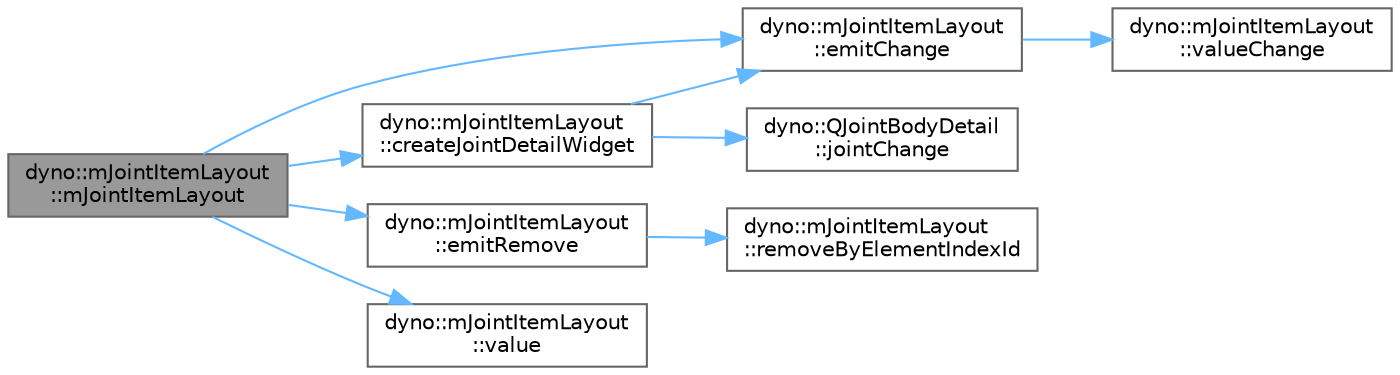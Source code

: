 digraph "dyno::mJointItemLayout::mJointItemLayout"
{
 // LATEX_PDF_SIZE
  bgcolor="transparent";
  edge [fontname=Helvetica,fontsize=10,labelfontname=Helvetica,labelfontsize=10];
  node [fontname=Helvetica,fontsize=10,shape=box,height=0.2,width=0.4];
  rankdir="LR";
  Node1 [id="Node000001",label="dyno::mJointItemLayout\l::mJointItemLayout",height=0.2,width=0.4,color="gray40", fillcolor="grey60", style="filled", fontcolor="black",tooltip=" "];
  Node1 -> Node2 [id="edge1_Node000001_Node000002",color="steelblue1",style="solid",tooltip=" "];
  Node2 [id="Node000002",label="dyno::mJointItemLayout\l::createJointDetailWidget",height=0.2,width=0.4,color="grey40", fillcolor="white", style="filled",URL="$classdyno_1_1m_joint_item_layout.html#a8a03a509ff53a628be60c5a19936681a",tooltip="Create Joint Detail Panel."];
  Node2 -> Node3 [id="edge2_Node000002_Node000003",color="steelblue1",style="solid",tooltip=" "];
  Node3 [id="Node000003",label="dyno::mJointItemLayout\l::emitChange",height=0.2,width=0.4,color="grey40", fillcolor="white", style="filled",URL="$classdyno_1_1m_joint_item_layout.html#a65f728cd8cb435d0e8df4bbc97452c25",tooltip=" "];
  Node3 -> Node4 [id="edge3_Node000003_Node000004",color="steelblue1",style="solid",tooltip=" "];
  Node4 [id="Node000004",label="dyno::mJointItemLayout\l::valueChange",height=0.2,width=0.4,color="grey40", fillcolor="white", style="filled",URL="$classdyno_1_1m_joint_item_layout.html#ad1933829600c38b845b08fea714d1959",tooltip="Joint Data Change."];
  Node2 -> Node5 [id="edge4_Node000002_Node000005",color="steelblue1",style="solid",tooltip=" "];
  Node5 [id="Node000005",label="dyno::QJointBodyDetail\l::jointChange",height=0.2,width=0.4,color="grey40", fillcolor="white", style="filled",URL="$classdyno_1_1_q_joint_body_detail.html#a02efb30f098533110cd09f8b055352c3",tooltip="Transmits a signal when data is updated."];
  Node1 -> Node3 [id="edge5_Node000001_Node000003",color="steelblue1",style="solid",tooltip=" "];
  Node1 -> Node6 [id="edge6_Node000001_Node000006",color="steelblue1",style="solid",tooltip=" "];
  Node6 [id="Node000006",label="dyno::mJointItemLayout\l::emitRemove",height=0.2,width=0.4,color="grey40", fillcolor="white", style="filled",URL="$classdyno_1_1m_joint_item_layout.html#aaf9e1cf3b7ed543d5eab26c6654dc799",tooltip=" "];
  Node6 -> Node7 [id="edge7_Node000006_Node000007",color="steelblue1",style="solid",tooltip=" "];
  Node7 [id="Node000007",label="dyno::mJointItemLayout\l::removeByElementIndexId",height=0.2,width=0.4,color="grey40", fillcolor="white", style="filled",URL="$classdyno_1_1m_joint_item_layout.html#a5c97bba59a2a22c5bd9e77bf42aa632b",tooltip=" "];
  Node1 -> Node8 [id="edge8_Node000001_Node000008",color="steelblue1",style="solid",tooltip=" "];
  Node8 [id="Node000008",label="dyno::mJointItemLayout\l::value",height=0.2,width=0.4,color="grey40", fillcolor="white", style="filled",URL="$classdyno_1_1m_joint_item_layout.html#ab4565163820e2a50538d124e5a69cf22",tooltip="Get current RigidBodyInfo."];
}
